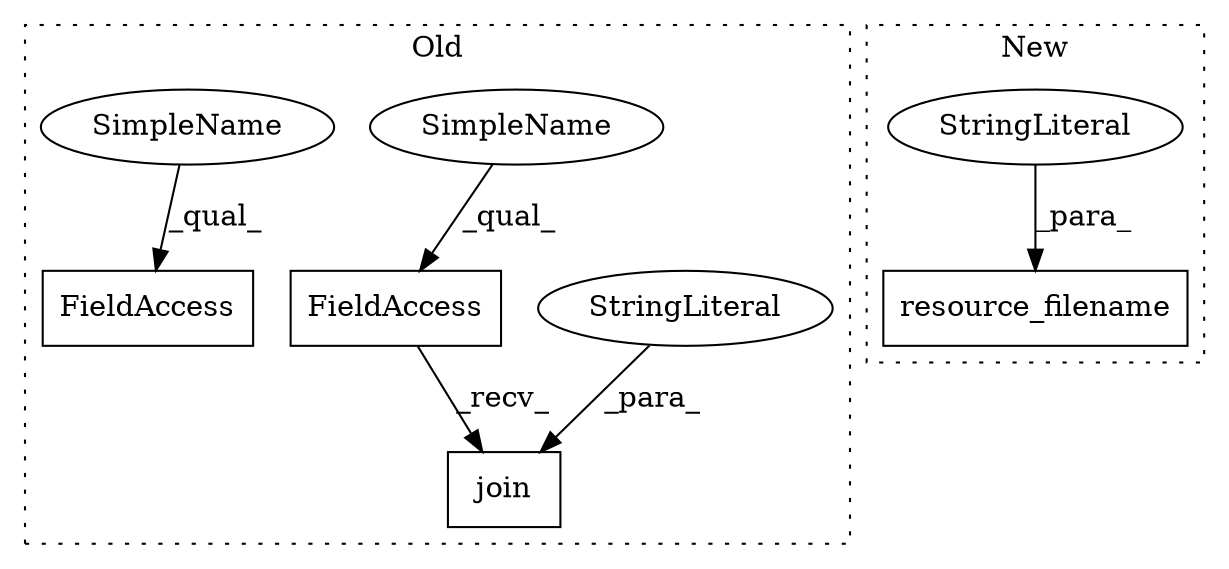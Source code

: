 digraph G {
subgraph cluster0 {
1 [label="join" a="32" s="361,412" l="5,1" shape="box"];
3 [label="FieldAccess" a="22" s="353" l="7" shape="box"];
5 [label="StringLiteral" a="45" s="393" l="19" shape="ellipse"];
6 [label="FieldAccess" a="22" s="429" l="7" shape="box"];
7 [label="SimpleName" a="42" s="353" l="2" shape="ellipse"];
8 [label="SimpleName" a="42" s="429" l="2" shape="ellipse"];
label = "Old";
style="dotted";
}
subgraph cluster1 {
2 [label="resource_filename" a="32" s="321,358" l="18,1" shape="box"];
4 [label="StringLiteral" a="45" s="339" l="19" shape="ellipse"];
label = "New";
style="dotted";
}
3 -> 1 [label="_recv_"];
4 -> 2 [label="_para_"];
5 -> 1 [label="_para_"];
7 -> 3 [label="_qual_"];
8 -> 6 [label="_qual_"];
}